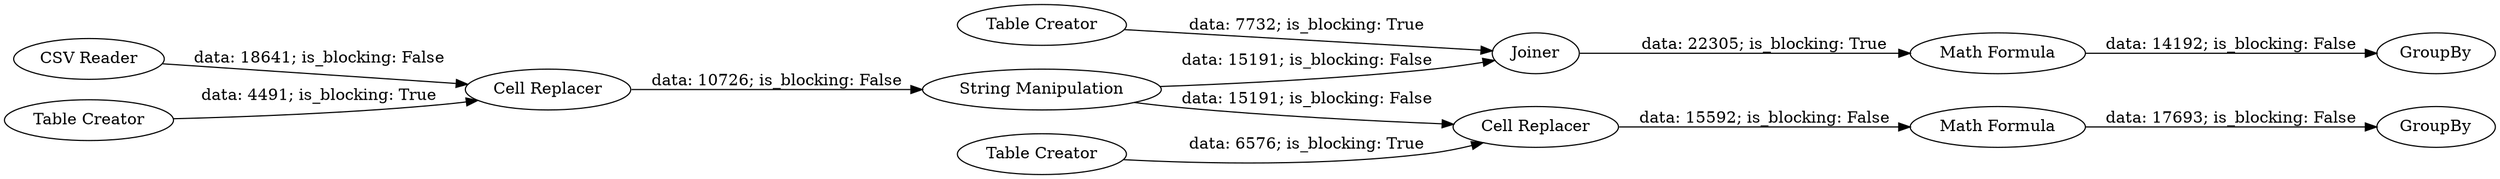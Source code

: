 digraph {
	"8156923093508241163_5" [label="String Manipulation"]
	"8156923093508241163_1" [label="CSV Reader"]
	"8156923093508241163_12" [label=GroupBy]
	"8156923093508241163_10" [label=Joiner]
	"8156923093508241163_3" [label="Cell Replacer"]
	"8156923093508241163_2" [label="Table Creator"]
	"8156923093508241163_9" [label="Table Creator"]
	"8156923093508241163_6" [label="Cell Replacer"]
	"8156923093508241163_11" [label="Math Formula"]
	"8156923093508241163_8" [label=GroupBy]
	"8156923093508241163_4" [label="Table Creator"]
	"8156923093508241163_7" [label="Math Formula"]
	"8156923093508241163_1" -> "8156923093508241163_3" [label="data: 18641; is_blocking: False"]
	"8156923093508241163_9" -> "8156923093508241163_10" [label="data: 7732; is_blocking: True"]
	"8156923093508241163_5" -> "8156923093508241163_6" [label="data: 15191; is_blocking: False"]
	"8156923093508241163_2" -> "8156923093508241163_3" [label="data: 4491; is_blocking: True"]
	"8156923093508241163_6" -> "8156923093508241163_7" [label="data: 15592; is_blocking: False"]
	"8156923093508241163_4" -> "8156923093508241163_6" [label="data: 6576; is_blocking: True"]
	"8156923093508241163_3" -> "8156923093508241163_5" [label="data: 10726; is_blocking: False"]
	"8156923093508241163_10" -> "8156923093508241163_11" [label="data: 22305; is_blocking: True"]
	"8156923093508241163_5" -> "8156923093508241163_10" [label="data: 15191; is_blocking: False"]
	"8156923093508241163_7" -> "8156923093508241163_8" [label="data: 17693; is_blocking: False"]
	"8156923093508241163_11" -> "8156923093508241163_12" [label="data: 14192; is_blocking: False"]
	rankdir=LR
}
